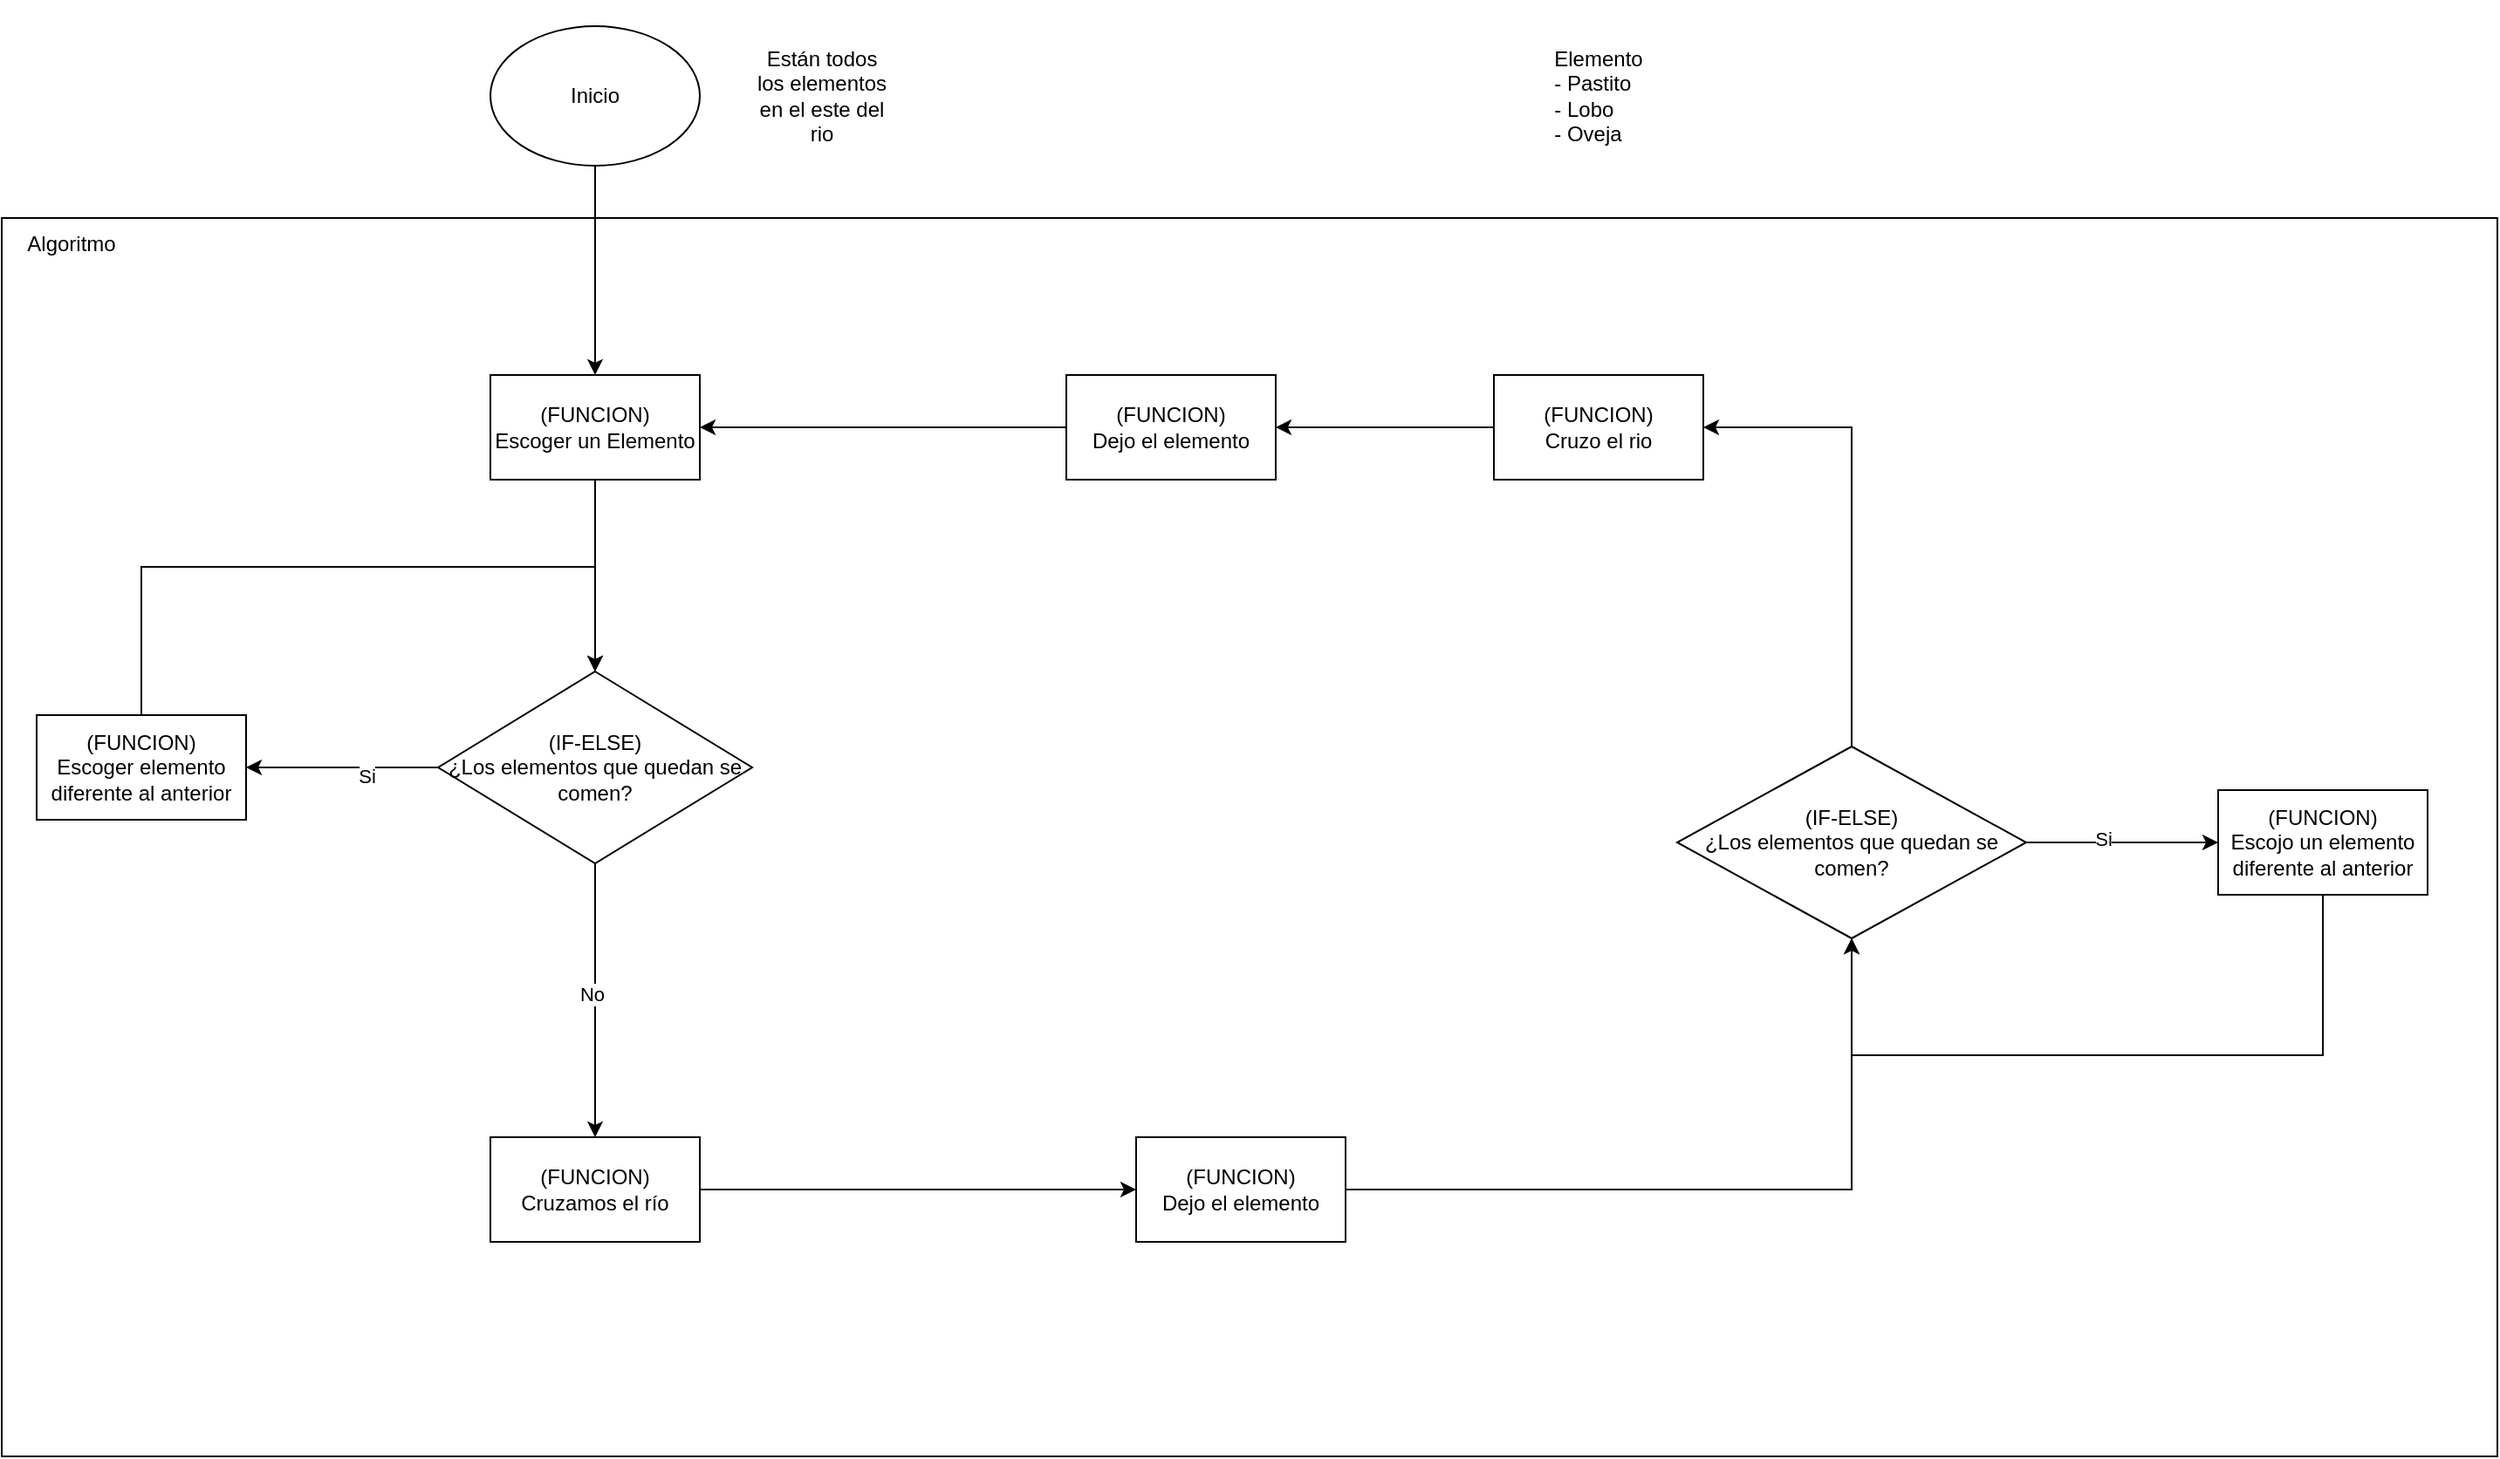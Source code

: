 <mxfile version="20.2.7" type="github">
  <diagram id="cXwgaYX3212IsbVkFlPN" name="Página-1">
    <mxGraphModel dx="2125" dy="784" grid="1" gridSize="10" guides="1" tooltips="1" connect="1" arrows="1" fold="1" page="1" pageScale="1" pageWidth="827" pageHeight="1169" math="0" shadow="0">
      <root>
        <mxCell id="0" />
        <mxCell id="1" parent="0" />
        <mxCell id="aHXoucgUArJ6UUpW1m5e-7" style="edgeStyle=orthogonalEdgeStyle;rounded=0;orthogonalLoop=1;jettySize=auto;html=1;" edge="1" parent="1" source="aHXoucgUArJ6UUpW1m5e-1" target="aHXoucgUArJ6UUpW1m5e-6">
          <mxGeometry relative="1" as="geometry" />
        </mxCell>
        <mxCell id="aHXoucgUArJ6UUpW1m5e-1" value="Inicio" style="ellipse;whiteSpace=wrap;html=1;" vertex="1" parent="1">
          <mxGeometry x="70" y="30" width="120" height="80" as="geometry" />
        </mxCell>
        <mxCell id="aHXoucgUArJ6UUpW1m5e-2" value="Elemento&lt;br&gt;&lt;div style=&quot;text-align: left;&quot;&gt;&lt;span style=&quot;background-color: initial;&quot;&gt;- Pastito&lt;/span&gt;&lt;/div&gt;&lt;div style=&quot;text-align: left;&quot;&gt;&lt;span style=&quot;background-color: initial;&quot;&gt;- Lobo&lt;/span&gt;&lt;/div&gt;&lt;div style=&quot;text-align: left;&quot;&gt;&lt;span style=&quot;background-color: initial;&quot;&gt;- Oveja&lt;/span&gt;&lt;/div&gt;" style="text;html=1;strokeColor=none;fillColor=none;align=center;verticalAlign=middle;whiteSpace=wrap;rounded=0;" vertex="1" parent="1">
          <mxGeometry x="660" y="15" width="90" height="110" as="geometry" />
        </mxCell>
        <mxCell id="aHXoucgUArJ6UUpW1m5e-3" value="Están todos los elementos en el este del rio" style="text;html=1;strokeColor=none;fillColor=none;align=center;verticalAlign=middle;whiteSpace=wrap;rounded=0;" vertex="1" parent="1">
          <mxGeometry x="220" y="55" width="80" height="30" as="geometry" />
        </mxCell>
        <mxCell id="aHXoucgUArJ6UUpW1m5e-4" value="" style="rounded=0;whiteSpace=wrap;html=1;fillColor=none;" vertex="1" parent="1">
          <mxGeometry x="-210" y="140" width="1430" height="710" as="geometry" />
        </mxCell>
        <mxCell id="aHXoucgUArJ6UUpW1m5e-5" value="Algoritmo" style="text;html=1;strokeColor=none;fillColor=none;align=center;verticalAlign=middle;whiteSpace=wrap;rounded=0;" vertex="1" parent="1">
          <mxGeometry x="-200" y="140" width="60" height="30" as="geometry" />
        </mxCell>
        <mxCell id="aHXoucgUArJ6UUpW1m5e-11" value="" style="edgeStyle=orthogonalEdgeStyle;rounded=0;orthogonalLoop=1;jettySize=auto;html=1;" edge="1" parent="1" source="aHXoucgUArJ6UUpW1m5e-6" target="aHXoucgUArJ6UUpW1m5e-10">
          <mxGeometry relative="1" as="geometry" />
        </mxCell>
        <mxCell id="aHXoucgUArJ6UUpW1m5e-6" value="(FUNCION)&lt;br&gt;Escoger un Elemento" style="rounded=0;whiteSpace=wrap;html=1;fillColor=none;" vertex="1" parent="1">
          <mxGeometry x="70" y="230" width="120" height="60" as="geometry" />
        </mxCell>
        <mxCell id="aHXoucgUArJ6UUpW1m5e-19" value="" style="edgeStyle=orthogonalEdgeStyle;rounded=0;orthogonalLoop=1;jettySize=auto;html=1;" edge="1" parent="1" source="aHXoucgUArJ6UUpW1m5e-8" target="aHXoucgUArJ6UUpW1m5e-18">
          <mxGeometry relative="1" as="geometry" />
        </mxCell>
        <mxCell id="aHXoucgUArJ6UUpW1m5e-8" value="(FUNCION)&lt;br&gt;Cruzamos el río" style="rounded=0;whiteSpace=wrap;html=1;fillColor=none;" vertex="1" parent="1">
          <mxGeometry x="70" y="667" width="120" height="60" as="geometry" />
        </mxCell>
        <mxCell id="aHXoucgUArJ6UUpW1m5e-12" value="" style="edgeStyle=orthogonalEdgeStyle;rounded=0;orthogonalLoop=1;jettySize=auto;html=1;" edge="1" parent="1" source="aHXoucgUArJ6UUpW1m5e-10" target="aHXoucgUArJ6UUpW1m5e-8">
          <mxGeometry relative="1" as="geometry" />
        </mxCell>
        <mxCell id="aHXoucgUArJ6UUpW1m5e-13" value="No" style="edgeLabel;html=1;align=center;verticalAlign=middle;resizable=0;points=[];" vertex="1" connectable="0" parent="aHXoucgUArJ6UUpW1m5e-12">
          <mxGeometry x="-0.043" y="-2" relative="1" as="geometry">
            <mxPoint as="offset" />
          </mxGeometry>
        </mxCell>
        <mxCell id="aHXoucgUArJ6UUpW1m5e-15" value="" style="edgeStyle=orthogonalEdgeStyle;rounded=0;orthogonalLoop=1;jettySize=auto;html=1;" edge="1" parent="1" source="aHXoucgUArJ6UUpW1m5e-10" target="aHXoucgUArJ6UUpW1m5e-14">
          <mxGeometry relative="1" as="geometry" />
        </mxCell>
        <mxCell id="aHXoucgUArJ6UUpW1m5e-17" value="Si" style="edgeLabel;html=1;align=center;verticalAlign=middle;resizable=0;points=[];" vertex="1" connectable="0" parent="aHXoucgUArJ6UUpW1m5e-15">
          <mxGeometry x="-0.255" y="5" relative="1" as="geometry">
            <mxPoint as="offset" />
          </mxGeometry>
        </mxCell>
        <mxCell id="aHXoucgUArJ6UUpW1m5e-10" value="(IF-ELSE)&lt;br&gt;¿Los elementos que quedan se comen?" style="rhombus;whiteSpace=wrap;html=1;fillColor=none;rounded=0;" vertex="1" parent="1">
          <mxGeometry x="40" y="400" width="180" height="110" as="geometry" />
        </mxCell>
        <mxCell id="aHXoucgUArJ6UUpW1m5e-16" style="edgeStyle=orthogonalEdgeStyle;rounded=0;orthogonalLoop=1;jettySize=auto;html=1;entryX=0.5;entryY=0;entryDx=0;entryDy=0;" edge="1" parent="1" source="aHXoucgUArJ6UUpW1m5e-14" target="aHXoucgUArJ6UUpW1m5e-10">
          <mxGeometry relative="1" as="geometry">
            <Array as="points">
              <mxPoint x="-130" y="340" />
              <mxPoint x="130" y="340" />
            </Array>
          </mxGeometry>
        </mxCell>
        <mxCell id="aHXoucgUArJ6UUpW1m5e-14" value="(FUNCION)&lt;br&gt;Escoger elemento diferente al anterior" style="whiteSpace=wrap;html=1;fillColor=none;rounded=0;" vertex="1" parent="1">
          <mxGeometry x="-190" y="425" width="120" height="60" as="geometry" />
        </mxCell>
        <mxCell id="aHXoucgUArJ6UUpW1m5e-24" value="" style="edgeStyle=orthogonalEdgeStyle;rounded=0;orthogonalLoop=1;jettySize=auto;html=1;" edge="1" parent="1" source="aHXoucgUArJ6UUpW1m5e-18" target="aHXoucgUArJ6UUpW1m5e-23">
          <mxGeometry relative="1" as="geometry" />
        </mxCell>
        <mxCell id="aHXoucgUArJ6UUpW1m5e-18" value="(FUNCION)&lt;br&gt;Dejo el elemento" style="rounded=0;whiteSpace=wrap;html=1;fillColor=none;" vertex="1" parent="1">
          <mxGeometry x="440" y="667" width="120" height="60" as="geometry" />
        </mxCell>
        <mxCell id="aHXoucgUArJ6UUpW1m5e-31" value="" style="edgeStyle=orthogonalEdgeStyle;rounded=0;orthogonalLoop=1;jettySize=auto;html=1;" edge="1" parent="1" source="aHXoucgUArJ6UUpW1m5e-20" target="aHXoucgUArJ6UUpW1m5e-30">
          <mxGeometry relative="1" as="geometry" />
        </mxCell>
        <mxCell id="aHXoucgUArJ6UUpW1m5e-20" value="(FUNCION)&lt;br&gt;Cruzo el rio" style="rounded=0;whiteSpace=wrap;html=1;fillColor=none;" vertex="1" parent="1">
          <mxGeometry x="645" y="230" width="120" height="60" as="geometry" />
        </mxCell>
        <mxCell id="aHXoucgUArJ6UUpW1m5e-26" value="" style="edgeStyle=orthogonalEdgeStyle;rounded=0;orthogonalLoop=1;jettySize=auto;html=1;" edge="1" parent="1" source="aHXoucgUArJ6UUpW1m5e-23" target="aHXoucgUArJ6UUpW1m5e-25">
          <mxGeometry relative="1" as="geometry" />
        </mxCell>
        <mxCell id="aHXoucgUArJ6UUpW1m5e-28" value="Si" style="edgeLabel;html=1;align=center;verticalAlign=middle;resizable=0;points=[];" vertex="1" connectable="0" parent="aHXoucgUArJ6UUpW1m5e-26">
          <mxGeometry x="-0.2" y="2" relative="1" as="geometry">
            <mxPoint as="offset" />
          </mxGeometry>
        </mxCell>
        <mxCell id="aHXoucgUArJ6UUpW1m5e-29" style="edgeStyle=orthogonalEdgeStyle;rounded=0;orthogonalLoop=1;jettySize=auto;html=1;entryX=1;entryY=0.5;entryDx=0;entryDy=0;" edge="1" parent="1" source="aHXoucgUArJ6UUpW1m5e-23" target="aHXoucgUArJ6UUpW1m5e-20">
          <mxGeometry relative="1" as="geometry">
            <Array as="points">
              <mxPoint x="850" y="260" />
            </Array>
          </mxGeometry>
        </mxCell>
        <mxCell id="aHXoucgUArJ6UUpW1m5e-23" value="(IF-ELSE)&lt;br&gt;¿Los elementos que quedan se comen?" style="rhombus;whiteSpace=wrap;html=1;fillColor=none;rounded=0;" vertex="1" parent="1">
          <mxGeometry x="750" y="443" width="200" height="110" as="geometry" />
        </mxCell>
        <mxCell id="aHXoucgUArJ6UUpW1m5e-27" style="edgeStyle=orthogonalEdgeStyle;rounded=0;orthogonalLoop=1;jettySize=auto;html=1;entryX=0.5;entryY=1;entryDx=0;entryDy=0;" edge="1" parent="1" source="aHXoucgUArJ6UUpW1m5e-25" target="aHXoucgUArJ6UUpW1m5e-23">
          <mxGeometry relative="1" as="geometry">
            <Array as="points">
              <mxPoint x="1120" y="620" />
              <mxPoint x="850" y="620" />
            </Array>
          </mxGeometry>
        </mxCell>
        <mxCell id="aHXoucgUArJ6UUpW1m5e-25" value="(FUNCION)&lt;br&gt;Escojo un elemento diferente al anterior" style="whiteSpace=wrap;html=1;fillColor=none;rounded=0;" vertex="1" parent="1">
          <mxGeometry x="1060" y="468" width="120" height="60" as="geometry" />
        </mxCell>
        <mxCell id="aHXoucgUArJ6UUpW1m5e-32" style="edgeStyle=orthogonalEdgeStyle;rounded=0;orthogonalLoop=1;jettySize=auto;html=1;entryX=1;entryY=0.5;entryDx=0;entryDy=0;" edge="1" parent="1" source="aHXoucgUArJ6UUpW1m5e-30" target="aHXoucgUArJ6UUpW1m5e-6">
          <mxGeometry relative="1" as="geometry" />
        </mxCell>
        <mxCell id="aHXoucgUArJ6UUpW1m5e-30" value="(FUNCION)&lt;br&gt;Dejo el elemento" style="rounded=0;whiteSpace=wrap;html=1;fillColor=none;" vertex="1" parent="1">
          <mxGeometry x="400" y="230" width="120" height="60" as="geometry" />
        </mxCell>
      </root>
    </mxGraphModel>
  </diagram>
</mxfile>

